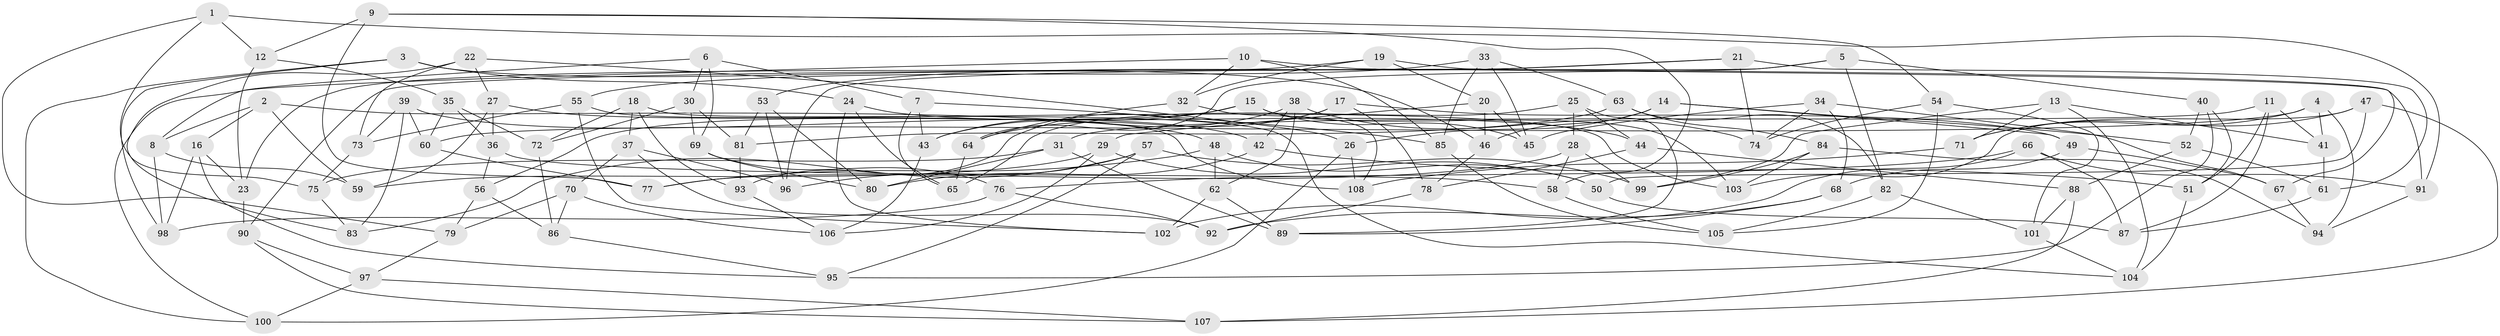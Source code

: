// coarse degree distribution, {6: 0.6190476190476191, 5: 0.09523809523809523, 4: 0.2857142857142857}
// Generated by graph-tools (version 1.1) at 2025/24/03/03/25 07:24:29]
// undirected, 108 vertices, 216 edges
graph export_dot {
graph [start="1"]
  node [color=gray90,style=filled];
  1;
  2;
  3;
  4;
  5;
  6;
  7;
  8;
  9;
  10;
  11;
  12;
  13;
  14;
  15;
  16;
  17;
  18;
  19;
  20;
  21;
  22;
  23;
  24;
  25;
  26;
  27;
  28;
  29;
  30;
  31;
  32;
  33;
  34;
  35;
  36;
  37;
  38;
  39;
  40;
  41;
  42;
  43;
  44;
  45;
  46;
  47;
  48;
  49;
  50;
  51;
  52;
  53;
  54;
  55;
  56;
  57;
  58;
  59;
  60;
  61;
  62;
  63;
  64;
  65;
  66;
  67;
  68;
  69;
  70;
  71;
  72;
  73;
  74;
  75;
  76;
  77;
  78;
  79;
  80;
  81;
  82;
  83;
  84;
  85;
  86;
  87;
  88;
  89;
  90;
  91;
  92;
  93;
  94;
  95;
  96;
  97;
  98;
  99;
  100;
  101;
  102;
  103;
  104;
  105;
  106;
  107;
  108;
  1 -- 75;
  1 -- 12;
  1 -- 91;
  1 -- 79;
  2 -- 8;
  2 -- 108;
  2 -- 59;
  2 -- 16;
  3 -- 24;
  3 -- 98;
  3 -- 100;
  3 -- 46;
  4 -- 94;
  4 -- 71;
  4 -- 60;
  4 -- 41;
  5 -- 40;
  5 -- 64;
  5 -- 82;
  5 -- 96;
  6 -- 8;
  6 -- 7;
  6 -- 69;
  6 -- 30;
  7 -- 65;
  7 -- 85;
  7 -- 43;
  8 -- 59;
  8 -- 98;
  9 -- 58;
  9 -- 54;
  9 -- 77;
  9 -- 12;
  10 -- 100;
  10 -- 85;
  10 -- 32;
  10 -- 91;
  11 -- 31;
  11 -- 87;
  11 -- 51;
  11 -- 41;
  12 -- 23;
  12 -- 35;
  13 -- 99;
  13 -- 71;
  13 -- 104;
  13 -- 41;
  14 -- 46;
  14 -- 49;
  14 -- 26;
  14 -- 52;
  15 -- 45;
  15 -- 56;
  15 -- 103;
  15 -- 43;
  16 -- 95;
  16 -- 98;
  16 -- 23;
  17 -- 93;
  17 -- 64;
  17 -- 49;
  17 -- 78;
  18 -- 37;
  18 -- 104;
  18 -- 93;
  18 -- 72;
  19 -- 20;
  19 -- 32;
  19 -- 67;
  19 -- 23;
  20 -- 46;
  20 -- 29;
  20 -- 45;
  21 -- 74;
  21 -- 61;
  21 -- 53;
  21 -- 90;
  22 -- 83;
  22 -- 73;
  22 -- 26;
  22 -- 27;
  23 -- 90;
  24 -- 65;
  24 -- 102;
  24 -- 44;
  25 -- 44;
  25 -- 28;
  25 -- 65;
  25 -- 89;
  26 -- 108;
  26 -- 100;
  27 -- 36;
  27 -- 59;
  27 -- 48;
  28 -- 58;
  28 -- 77;
  28 -- 99;
  29 -- 59;
  29 -- 50;
  29 -- 106;
  30 -- 72;
  30 -- 69;
  30 -- 81;
  31 -- 89;
  31 -- 75;
  31 -- 80;
  32 -- 64;
  32 -- 108;
  33 -- 63;
  33 -- 85;
  33 -- 55;
  33 -- 45;
  34 -- 45;
  34 -- 67;
  34 -- 68;
  34 -- 74;
  35 -- 36;
  35 -- 60;
  35 -- 72;
  36 -- 56;
  36 -- 58;
  37 -- 96;
  37 -- 70;
  37 -- 92;
  38 -- 42;
  38 -- 74;
  38 -- 43;
  38 -- 62;
  39 -- 83;
  39 -- 42;
  39 -- 60;
  39 -- 73;
  40 -- 95;
  40 -- 52;
  40 -- 51;
  41 -- 61;
  42 -- 51;
  42 -- 80;
  43 -- 106;
  44 -- 78;
  44 -- 88;
  46 -- 78;
  47 -- 50;
  47 -- 71;
  47 -- 107;
  47 -- 103;
  48 -- 77;
  48 -- 62;
  48 -- 50;
  49 -- 68;
  49 -- 67;
  50 -- 87;
  51 -- 104;
  52 -- 88;
  52 -- 61;
  53 -- 81;
  53 -- 80;
  53 -- 96;
  54 -- 74;
  54 -- 105;
  54 -- 101;
  55 -- 73;
  55 -- 102;
  55 -- 103;
  56 -- 79;
  56 -- 86;
  57 -- 83;
  57 -- 96;
  57 -- 99;
  57 -- 95;
  58 -- 105;
  60 -- 77;
  61 -- 87;
  62 -- 89;
  62 -- 102;
  63 -- 84;
  63 -- 81;
  63 -- 82;
  64 -- 65;
  66 -- 91;
  66 -- 87;
  66 -- 102;
  66 -- 76;
  67 -- 94;
  68 -- 89;
  68 -- 92;
  69 -- 76;
  69 -- 80;
  70 -- 106;
  70 -- 86;
  70 -- 79;
  71 -- 108;
  72 -- 86;
  73 -- 75;
  75 -- 83;
  76 -- 92;
  76 -- 98;
  78 -- 92;
  79 -- 97;
  81 -- 93;
  82 -- 101;
  82 -- 105;
  84 -- 99;
  84 -- 103;
  84 -- 94;
  85 -- 105;
  86 -- 95;
  88 -- 107;
  88 -- 101;
  90 -- 97;
  90 -- 107;
  91 -- 94;
  93 -- 106;
  97 -- 100;
  97 -- 107;
  101 -- 104;
}
